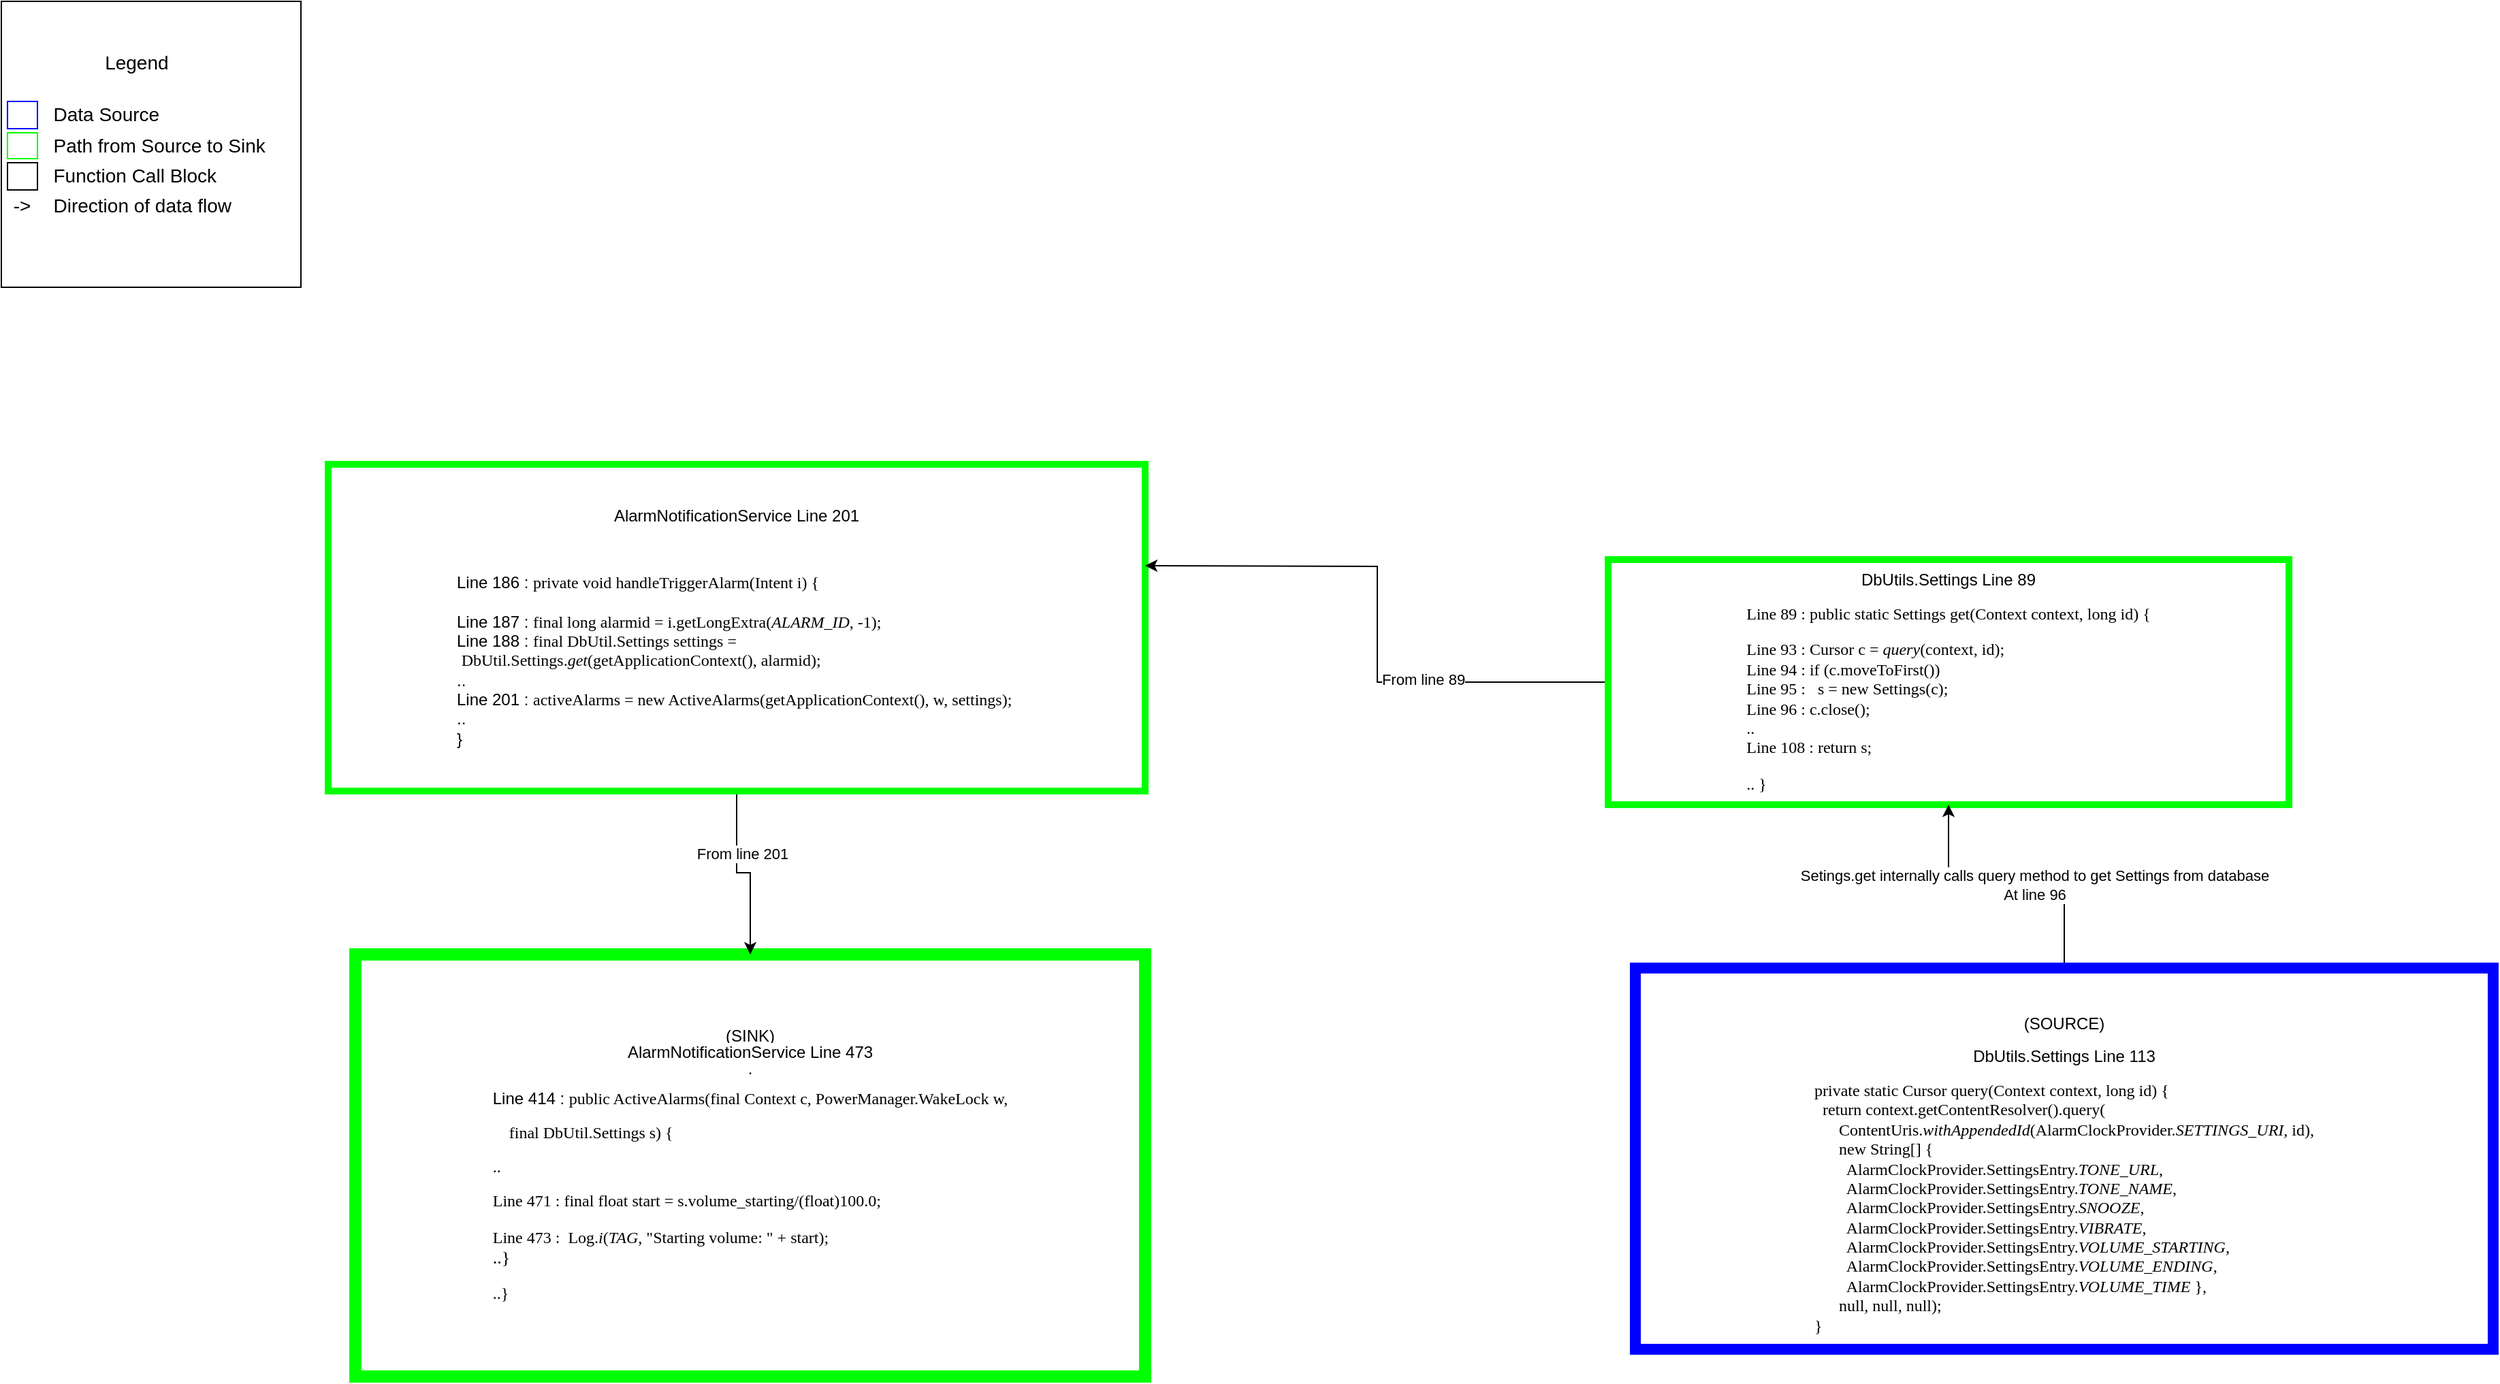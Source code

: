<mxfile version="13.3.9" type="device"><diagram id="G0vPD9HcUubERHVvLz6Z" name="Page-1"><mxGraphModel dx="4610" dy="898" grid="1" gridSize="10" guides="1" tooltips="1" connect="1" arrows="1" fold="1" page="1" pageScale="1" pageWidth="3300" pageHeight="4681" math="0" shadow="0"><root><mxCell id="0"/><mxCell id="1" parent="0"/><mxCell id="h_QS4e8SRoGH1HCcy8L_-1" value="&lt;p style=&quot;line-height: 80%&quot;&gt;&lt;font style=&quot;line-height: 100% ; background-color: rgb(255 , 255 , 255) ; font-size: 12px&quot;&gt;(SINK)&lt;br&gt;AlarmNotificationService Line 473&lt;br&gt;.&lt;/font&gt;&lt;/p&gt;&lt;p style=&quot;text-align: left ; line-height: 80%&quot;&gt;&lt;span style=&quot;background-color: rgb(255 , 255 , 255)&quot;&gt;&lt;font style=&quot;font-size: 12px&quot;&gt;&lt;font style=&quot;font-size: 12px&quot;&gt;Line 414 :&amp;nbsp;&lt;/font&gt;&lt;span style=&quot;font-family: &amp;#34;menlo&amp;#34;&quot;&gt;public &lt;/span&gt;&lt;span style=&quot;font-family: &amp;#34;menlo&amp;#34;&quot;&gt;ActiveAlarms&lt;/span&gt;&lt;span style=&quot;font-family: &amp;#34;menlo&amp;#34;&quot;&gt;(&lt;/span&gt;&lt;span style=&quot;font-family: &amp;#34;menlo&amp;#34;&quot;&gt;final &lt;/span&gt;&lt;span style=&quot;font-family: &amp;#34;menlo&amp;#34;&quot;&gt;Context c&lt;/span&gt;&lt;span style=&quot;font-family: &amp;#34;menlo&amp;#34;&quot;&gt;, &lt;/span&gt;&lt;span style=&quot;font-family: &amp;#34;menlo&amp;#34;&quot;&gt;PowerManager.WakeLock w&lt;/span&gt;&lt;span style=&quot;font-family: &amp;#34;menlo&amp;#34;&quot;&gt;,&lt;/span&gt;&lt;/font&gt;&lt;/span&gt;&lt;/p&gt;&lt;pre style=&quot;text-align: left ; font-family: &amp;#34;menlo&amp;#34;&quot;&gt;&lt;span style=&quot;background-color: rgb(255 , 255 , 255)&quot;&gt;&lt;font style=&quot;font-size: 12px&quot;&gt;    final DbUtil.Settings s) {&lt;br&gt;&lt;/font&gt;&lt;/span&gt;&lt;/pre&gt;&lt;p style=&quot;text-align: left ; line-height: 100%&quot;&gt;&lt;font style=&quot;font-size: 12px&quot;&gt;&lt;span style=&quot;font-family: &amp;#34;menlo&amp;#34; ; background-color: rgb(255 , 255 , 255)&quot;&gt;..&lt;/span&gt;&lt;/font&gt;&lt;/p&gt;&lt;pre style=&quot;text-align: left ; font-family: &amp;#34;menlo&amp;#34;&quot;&gt;&lt;span style=&quot;background-color: rgb(255 , 255 , 255)&quot;&gt;&lt;font style=&quot;font-size: 12px&quot;&gt;&lt;font style=&quot;font-size: 12px&quot;&gt;&lt;font style=&quot;font-size: 12px&quot;&gt;Line 471 : &lt;/font&gt;&lt;/font&gt;final float &lt;span style=&quot;font-family: &amp;#34;menlo&amp;#34;&quot;&gt;start = s.&lt;/span&gt;&lt;span style=&quot;font-family: &amp;#34;menlo&amp;#34;&quot;&gt;volume_starting&lt;/span&gt;&lt;span style=&quot;font-family: &amp;#34;menlo&amp;#34;&quot;&gt;/(&lt;/span&gt;&lt;span style=&quot;font-family: &amp;#34;menlo&amp;#34;&quot;&gt;float&lt;/span&gt;&lt;span style=&quot;font-family: &amp;#34;menlo&amp;#34;&quot;&gt;)&lt;/span&gt;&lt;span style=&quot;font-family: &amp;#34;menlo&amp;#34;&quot;&gt;100.0&lt;/span&gt;&lt;span style=&quot;font-family: &amp;#34;menlo&amp;#34;&quot;&gt;;&lt;/span&gt;&lt;/font&gt;&lt;/span&gt;&lt;/pre&gt;&lt;pre style=&quot;font-family: &amp;#34;menlo&amp;#34;&quot;&gt;&lt;div style=&quot;text-align: left&quot;&gt;&lt;span style=&quot;background-color: rgb(255 , 255 , 255)&quot;&gt;&lt;font style=&quot;font-size: 12px&quot;&gt;&lt;span style=&quot;line-height: 100%&quot;&gt;Line 473 :&amp;nbsp; &lt;/span&gt;&lt;span style=&quot;font-family: &amp;#34;menlo&amp;#34;&quot;&gt;Log.&lt;/span&gt;&lt;span style=&quot;font-family: &amp;#34;menlo&amp;#34; ; font-style: italic&quot;&gt;i&lt;/span&gt;&lt;span style=&quot;font-family: &amp;#34;menlo&amp;#34;&quot;&gt;(&lt;/span&gt;&lt;span style=&quot;font-family: &amp;#34;menlo&amp;#34; ; font-style: italic&quot;&gt;TAG&lt;/span&gt;&lt;span style=&quot;font-family: &amp;#34;menlo&amp;#34;&quot;&gt;, &lt;/span&gt;&lt;span style=&quot;font-family: &amp;#34;menlo&amp;#34;&quot;&gt;&quot;Starting volume: &quot; &lt;/span&gt;&lt;span style=&quot;font-family: &amp;#34;menlo&amp;#34;&quot;&gt;+ start)&lt;/span&gt;&lt;span style=&quot;font-family: &amp;#34;menlo&amp;#34;&quot;&gt;;&lt;/span&gt;&lt;/font&gt;&lt;/span&gt;&lt;/div&gt;&lt;span style=&quot;font-size: 13px ; background-color: rgb(255 , 255 , 255)&quot;&gt;&lt;div style=&quot;text-align: left&quot;&gt;&lt;span&gt;..&lt;/span&gt;&lt;span&gt;}&lt;/span&gt;&lt;br&gt;&lt;/div&gt;&lt;/span&gt;&lt;/pre&gt;&lt;pre style=&quot;text-align: left ; font-family: &amp;#34;menlo&amp;#34;&quot;&gt;&lt;span style=&quot;background-color: rgb(255 , 255 , 255)&quot;&gt;&lt;font style=&quot;font-size: 12px&quot;&gt;&lt;font style=&quot;font-size: 12px&quot;&gt;..&lt;/font&gt;}&lt;/font&gt;&lt;/span&gt;&lt;/pre&gt;&lt;p&gt;&lt;/p&gt;" style="rounded=0;whiteSpace=wrap;html=1;fillColor=none;strokeColor=#00FF00;strokeWidth=9;" parent="1" vertex="1"><mxGeometry x="-2730" y="1830" width="580" height="310" as="geometry"/></mxCell><mxCell id="la5RX-O21xYNG5DHjeic-1" value="&lt;p style=&quot;line-height: 110%&quot;&gt;&lt;/p&gt;&lt;div style=&quot;text-align: center ; font-size: 14px&quot;&gt;&lt;span&gt;&lt;font style=&quot;font-size: 14px&quot;&gt;&lt;br&gt;&lt;/font&gt;&lt;/span&gt;&lt;/div&gt;&lt;div style=&quot;text-align: center ; font-size: 14px&quot;&gt;&lt;span&gt;&lt;font style=&quot;font-size: 14px&quot;&gt;Legend&lt;/font&gt;&lt;/span&gt;&lt;/div&gt;&lt;font style=&quot;font-size: 14px&quot;&gt;&lt;br&gt;&lt;/font&gt;&lt;table style=&quot;font-size: 14px&quot;&gt;&lt;tbody&gt;&lt;tr&gt;&lt;td style=&quot;border: 1px solid rgb(0 , 0 , 255) ; border-collapse: collapse&quot;&gt;&lt;font style=&quot;font-size: 14px&quot;&gt;&amp;nbsp; &amp;nbsp; &amp;nbsp;&lt;/font&gt;&lt;/td&gt;&lt;td&gt;&lt;font style=&quot;font-size: 14px&quot;&gt;&amp;nbsp; Data Source&lt;/font&gt;&lt;/td&gt;&lt;/tr&gt;&lt;tr&gt;&lt;td style=&quot;border: 1px solid rgb(0 , 255 , 0) ; border-collapse: collapse&quot;&gt;&lt;font style=&quot;font-size: 14px&quot;&gt;&lt;br&gt;&lt;/font&gt;&lt;/td&gt;&lt;td&gt;&lt;font style=&quot;font-size: 14px&quot;&gt;&amp;nbsp; Path from Source to Sink&lt;/font&gt;&lt;/td&gt;&lt;/tr&gt;&lt;tr&gt;&lt;td style=&quot;border: 1px solid rgb(0 , 0 , 0) ; border-collapse: collapse&quot;&gt;&lt;font style=&quot;font-size: 14px&quot;&gt;&lt;br&gt;&lt;/font&gt;&lt;/td&gt;&lt;td&gt;&lt;font style=&quot;font-size: 14px&quot;&gt;&amp;nbsp; Function Call Block&lt;/font&gt;&lt;/td&gt;&lt;/tr&gt;&lt;tr&gt;&lt;td&gt;&amp;nbsp;-&amp;gt;&lt;/td&gt;&lt;td&gt;&amp;nbsp; Direction of data flow&lt;/td&gt;&lt;/tr&gt;&lt;/tbody&gt;&lt;/table&gt;&lt;br&gt;&lt;br&gt;&lt;p&gt;&lt;/p&gt;" style="rounded=0;whiteSpace=wrap;html=1;align=left;" parent="1" vertex="1"><mxGeometry x="-2990" y="1130" width="220" height="210" as="geometry"/></mxCell><mxCell id="feL0s6EKZ4Vh4fVnso5g-2" style="edgeStyle=orthogonalEdgeStyle;rounded=0;orthogonalLoop=1;jettySize=auto;html=1;entryX=0.5;entryY=0;entryDx=0;entryDy=0;" parent="1" source="feL0s6EKZ4Vh4fVnso5g-1" target="h_QS4e8SRoGH1HCcy8L_-1" edge="1"><mxGeometry relative="1" as="geometry"/></mxCell><mxCell id="feL0s6EKZ4Vh4fVnso5g-3" value="From line 201" style="edgeLabel;html=1;align=center;verticalAlign=middle;resizable=0;points=[];" parent="feL0s6EKZ4Vh4fVnso5g-2" vertex="1" connectable="0"><mxGeometry x="-0.29" y="4" relative="1" as="geometry"><mxPoint as="offset"/></mxGeometry></mxCell><mxCell id="feL0s6EKZ4Vh4fVnso5g-1" value="&lt;p style=&quot;line-height: 100%&quot;&gt;AlarmNotificationService Line 201&lt;/p&gt;&lt;p style=&quot;line-height: 100%&quot;&gt;&lt;br&gt;&lt;/p&gt;&lt;div&gt;&lt;div style=&quot;text-align: left&quot;&gt;&lt;span style=&quot;background-color: rgb(255 , 255 , 255)&quot;&gt;Line 186 :&amp;nbsp;&lt;/span&gt;&lt;span style=&quot;font-family: &amp;#34;menlo&amp;#34;&quot;&gt;private void &lt;/span&gt;&lt;span style=&quot;font-family: &amp;#34;menlo&amp;#34;&quot;&gt;handleTriggerAlarm&lt;/span&gt;&lt;font face=&quot;menlo&quot;&gt;(Intent i) {&lt;/font&gt;&lt;/div&gt;&lt;div style=&quot;text-align: left&quot;&gt;&lt;span style=&quot;background-color: rgb(255 , 255 , 255)&quot;&gt;&lt;br&gt;&lt;/span&gt;&lt;/div&gt;&lt;div style=&quot;text-align: left&quot;&gt;&lt;span style=&quot;background-color: rgb(255 , 255 , 255)&quot;&gt;Line 187 :&amp;nbsp;&lt;/span&gt;&lt;span style=&quot;font-family: &amp;#34;menlo&amp;#34; ; background-color: rgb(255 , 255 , 255)&quot;&gt;final long &lt;/span&gt;&lt;span style=&quot;font-family: &amp;#34;menlo&amp;#34; ; background-color: rgb(255 , 255 , 255)&quot;&gt;alarmid = i.getLongExtra(&lt;/span&gt;&lt;span style=&quot;font-family: &amp;#34;menlo&amp;#34; ; background-color: rgb(255 , 255 , 255) ; font-style: italic&quot;&gt;ALARM_ID&lt;/span&gt;&lt;span style=&quot;font-family: &amp;#34;menlo&amp;#34; ; background-color: rgb(255 , 255 , 255)&quot;&gt;, &lt;/span&gt;&lt;span style=&quot;font-family: &amp;#34;menlo&amp;#34; ; background-color: rgb(255 , 255 , 255)&quot;&gt;-&lt;/span&gt;&lt;span style=&quot;font-family: &amp;#34;menlo&amp;#34; ; background-color: rgb(255 , 255 , 255)&quot;&gt;1&lt;/span&gt;&lt;span style=&quot;font-family: &amp;#34;menlo&amp;#34; ; background-color: rgb(255 , 255 , 255)&quot;&gt;)&lt;/span&gt;&lt;span style=&quot;font-family: &amp;#34;menlo&amp;#34; ; background-color: rgb(255 , 255 , 255)&quot;&gt;;&lt;/span&gt;&lt;/div&gt;&lt;div style=&quot;text-align: left&quot;&gt;&lt;span style=&quot;background-color: rgb(255 , 255 , 255)&quot;&gt;Line 188 :&amp;nbsp;&lt;/span&gt;&lt;span style=&quot;font-family: &amp;#34;menlo&amp;#34; ; background-color: rgb(255 , 255 , 255)&quot;&gt;final &lt;/span&gt;&lt;span style=&quot;font-family: &amp;#34;menlo&amp;#34; ; background-color: rgb(255 , 255 , 255)&quot;&gt;DbUtil.Settings settings =&amp;nbsp;&lt;/span&gt;&lt;/div&gt;&lt;font face=&quot;menlo&quot;&gt;&lt;span style=&quot;background-color: rgb(248 , 249 , 250)&quot;&gt;&lt;div&gt;&lt;div style=&quot;text-align: left&quot;&gt;&lt;span style=&quot;background-color: rgb(255 , 255 , 255) ; font-family: &amp;#34;helvetica&amp;#34;&quot;&gt;&amp;nbsp;&lt;/span&gt;&lt;span style=&quot;background-color: rgb(255 , 255 , 255)&quot;&gt;DbUtil.Settings.&lt;/span&gt;&lt;span style=&quot;background-color: rgb(255 , 255 , 255) ; font-style: italic&quot;&gt;get&lt;/span&gt;&lt;span style=&quot;background-color: rgb(255 , 255 , 255)&quot;&gt;(getApplicationContext()&lt;/span&gt;&lt;span style=&quot;background-color: rgb(255 , 255 , 255)&quot;&gt;, &lt;/span&gt;&lt;span style=&quot;background-color: rgb(255 , 255 , 255)&quot;&gt;alarmid)&lt;/span&gt;&lt;span style=&quot;background-color: rgb(255 , 255 , 255)&quot;&gt;;&lt;/span&gt;&lt;/div&gt;&lt;span style=&quot;background-color: rgb(255 , 255 , 255) ; font-family: &amp;#34;helvetica&amp;#34;&quot;&gt;&lt;div style=&quot;text-align: left&quot;&gt;..&lt;/div&gt;&lt;/span&gt;&lt;/div&gt;&lt;div style=&quot;text-align: left&quot;&gt;&lt;span style=&quot;background-color: rgb(255 , 255 , 255) ; font-family: &amp;#34;helvetica&amp;#34;&quot;&gt;Line 201 :&amp;nbsp;&lt;/span&gt;&lt;span style=&quot;background-color: rgb(255 , 255 , 255)&quot;&gt;activeAlarms &lt;/span&gt;&lt;span style=&quot;background-color: rgb(255 , 255 , 255)&quot;&gt;= &lt;/span&gt;&lt;span style=&quot;background-color: rgb(255 , 255 , 255)&quot;&gt;new &lt;/span&gt;&lt;span style=&quot;background-color: rgb(255 , 255 , 255)&quot;&gt;ActiveAlarms(getApplicationContext()&lt;/span&gt;&lt;span style=&quot;background-color: rgb(255 , 255 , 255)&quot;&gt;, &lt;/span&gt;&lt;span style=&quot;background-color: rgb(255 , 255 , 255)&quot;&gt;w&lt;/span&gt;&lt;span style=&quot;background-color: rgb(255 , 255 , 255)&quot;&gt;, &lt;/span&gt;&lt;span style=&quot;background-color: rgb(255 , 255 , 255)&quot;&gt;settings)&lt;/span&gt;&lt;span style=&quot;background-color: rgb(255 , 255 , 255)&quot;&gt;;&lt;/span&gt;&lt;span style=&quot;background-color: rgb(255 , 255 , 255) ; font-family: &amp;#34;helvetica&amp;#34;&quot;&gt;&amp;nbsp;&lt;/span&gt;&lt;/div&gt;&lt;div style=&quot;text-align: left&quot;&gt;&lt;span style=&quot;background-color: rgb(255 , 255 , 255) ; font-family: &amp;#34;helvetica&amp;#34;&quot;&gt;..&lt;/span&gt;&lt;/div&gt;&lt;div style=&quot;text-align: left&quot;&gt;&lt;span style=&quot;background-color: rgb(255 , 255 , 255) ; font-family: &amp;#34;helvetica&amp;#34;&quot;&gt;}&lt;/span&gt;&lt;/div&gt;&lt;/span&gt;&lt;/font&gt;&lt;/div&gt;&lt;p&gt;&lt;/p&gt;&lt;p&gt;&lt;/p&gt;" style="rounded=0;whiteSpace=wrap;html=1;strokeColor=#00FF00;strokeWidth=5;" parent="1" vertex="1"><mxGeometry x="-2750" y="1470" width="600" height="240" as="geometry"/></mxCell><mxCell id="feL0s6EKZ4Vh4fVnso5g-4" style="edgeStyle=orthogonalEdgeStyle;rounded=0;orthogonalLoop=1;jettySize=auto;html=1;entryX=1;entryY=0.25;entryDx=0;entryDy=0;" parent="1" source="feL0s6EKZ4Vh4fVnso5g-6" edge="1"><mxGeometry relative="1" as="geometry"><mxPoint x="-2150" y="1544.5" as="targetPoint"/></mxGeometry></mxCell><mxCell id="feL0s6EKZ4Vh4fVnso5g-5" value="From line 89" style="edgeLabel;html=1;align=center;verticalAlign=middle;resizable=0;points=[];" parent="feL0s6EKZ4Vh4fVnso5g-4" vertex="1" connectable="0"><mxGeometry x="-0.359" y="-2" relative="1" as="geometry"><mxPoint as="offset"/></mxGeometry></mxCell><mxCell id="feL0s6EKZ4Vh4fVnso5g-6" value="&lt;p style=&quot;line-height: 100%&quot;&gt;&lt;font style=&quot;font-size: 12px ; background-color: rgb(255 , 255 , 255)&quot;&gt;DbUtils.Settings Line 89&lt;br&gt;&lt;/font&gt;&lt;/p&gt;&lt;pre style=&quot;font-family: &amp;#34;menlo&amp;#34;&quot;&gt;&lt;font style=&quot;font-size: 12px ; background-color: rgb(255 , 255 , 255)&quot;&gt;Line 89 : public static Settings get(Context context, long id) {&lt;/font&gt;&lt;/pre&gt;&lt;pre style=&quot;font-family: &amp;#34;menlo&amp;#34;&quot;&gt;&lt;pre style=&quot;font-family: &amp;#34;menlo&amp;#34;&quot;&gt;&lt;div style=&quot;text-align: left&quot;&gt;&lt;span style=&quot;background-color: rgb(255 , 255 , 255)&quot;&gt;Line 93 : Cursor c = &lt;/span&gt;&lt;span style=&quot;font-style: italic&quot;&gt;query&lt;/span&gt;&lt;span style=&quot;background-color: rgb(255 , 255 , 255)&quot;&gt;(context&lt;/span&gt;&lt;span style=&quot;background-color: rgb(255 , 255 , 255)&quot;&gt;, &lt;/span&gt;&lt;span style=&quot;background-color: rgb(255 , 255 , 255)&quot;&gt;id)&lt;/span&gt;&lt;span style=&quot;background-color: rgb(255 , 255 , 255)&quot;&gt;;&lt;/span&gt;&lt;/div&gt;&lt;font style=&quot;font-size: 12px ; background-color: rgb(255 , 255 , 255)&quot;&gt;&lt;div style=&quot;text-align: left&quot;&gt;&lt;span style=&quot;text-align: center&quot;&gt;Line 94 :&lt;/span&gt;&lt;span style=&quot;text-align: center&quot;&gt;&amp;nbsp;&lt;/span&gt;&lt;span&gt;if &lt;/span&gt;&lt;span&gt;(c.moveToFirst())&lt;/span&gt;&lt;/div&gt;&lt;div style=&quot;text-align: left&quot;&gt;&lt;span style=&quot;text-align: center&quot;&gt;Line 95 :&lt;/span&gt;&lt;span style=&quot;text-align: center&quot;&gt;&amp;nbsp;&lt;/span&gt;&lt;span&gt;&amp;nbsp; s = &lt;/span&gt;&lt;span&gt;new &lt;/span&gt;&lt;span&gt;Settings(c)&lt;/span&gt;&lt;span&gt;;&lt;/span&gt;&lt;/div&gt;&lt;div style=&quot;text-align: left&quot;&gt;&lt;span style=&quot;text-align: center&quot;&gt;Line 96 :&lt;/span&gt;&lt;span style=&quot;text-align: center&quot;&gt;&amp;nbsp;&lt;/span&gt;&lt;span&gt;c.close()&lt;/span&gt;&lt;span&gt;;&lt;/span&gt;&lt;/div&gt;&lt;div style=&quot;text-align: left&quot;&gt;&lt;span&gt;..&lt;br/&gt;Line 108 : return s;&lt;/span&gt;&lt;/div&gt;&lt;/font&gt;&lt;/pre&gt;&lt;/pre&gt;&lt;pre style=&quot;text-align: left ; font-family: &amp;#34;menlo&amp;#34;&quot;&gt;&lt;font style=&quot;font-size: 12px ; background-color: rgb(255 , 255 , 255)&quot;&gt;.. }&lt;/font&gt;&lt;/pre&gt;&lt;p&gt;&lt;/p&gt;" style="rounded=0;whiteSpace=wrap;html=1;strokeWidth=5;strokeColor=#00FF00;" parent="1" vertex="1"><mxGeometry x="-1810" y="1540.0" width="500" height="180" as="geometry"/></mxCell><mxCell id="feL0s6EKZ4Vh4fVnso5g-7" style="edgeStyle=orthogonalEdgeStyle;rounded=0;orthogonalLoop=1;jettySize=auto;html=1;" parent="1" source="feL0s6EKZ4Vh4fVnso5g-9" target="feL0s6EKZ4Vh4fVnso5g-6" edge="1"><mxGeometry relative="1" as="geometry"/></mxCell><mxCell id="feL0s6EKZ4Vh4fVnso5g-8" value="Setings.get internally calls query method to get Settings from database&lt;br&gt;At line 96" style="edgeLabel;html=1;align=center;verticalAlign=middle;resizable=0;points=[];" parent="feL0s6EKZ4Vh4fVnso5g-7" vertex="1" connectable="0"><mxGeometry x="-0.415" y="22" relative="1" as="geometry"><mxPoint x="-22" y="-23" as="offset"/></mxGeometry></mxCell><mxCell id="feL0s6EKZ4Vh4fVnso5g-9" value="&lt;p style=&quot;line-height: 100%&quot;&gt;&lt;font style=&quot;font-size: 12px ; background-color: rgb(255 , 255 , 255)&quot;&gt;&lt;br&gt;&lt;/font&gt;&lt;/p&gt;&lt;p style=&quot;line-height: 100%&quot;&gt;&lt;font style=&quot;font-size: 12px ; background-color: rgb(255 , 255 , 255)&quot;&gt;(SOURCE)&lt;/font&gt;&lt;/p&gt;&lt;p style=&quot;line-height: 100%&quot;&gt;&lt;font style=&quot;font-size: 12px ; background-color: rgb(255 , 255 , 255)&quot;&gt;DbUtils.Settings Line 113&lt;br&gt;&lt;/font&gt;&lt;/p&gt;&lt;pre style=&quot;font-family: &amp;#34;menlo&amp;#34;&quot;&gt;&lt;div style=&quot;text-align: left&quot;&gt;&lt;span style=&quot;background-color: rgb(255 , 255 , 255) ; white-space: normal&quot;&gt;private static Cursor query(Context context, long id) {&lt;/span&gt;&lt;/div&gt;&lt;font style=&quot;font-size: 12px ; background-color: rgb(255 , 255 , 255)&quot;&gt;&lt;div style=&quot;text-align: left&quot;&gt;&lt;span style=&quot;white-space: normal&quot;&gt;&amp;nbsp; return context.getContentResolver().query(&lt;/span&gt;&lt;/div&gt;&lt;div style=&quot;text-align: left&quot;&gt;&lt;span style=&quot;white-space: normal&quot;&gt;&amp;nbsp; &amp;nbsp; &amp;nbsp; ContentUris.&lt;/span&gt;&lt;span style=&quot;white-space: normal ; font-style: italic&quot;&gt;withAppendedId&lt;/span&gt;&lt;span style=&quot;white-space: normal&quot;&gt;(AlarmClockProvider.&lt;/span&gt;&lt;span style=&quot;white-space: normal ; font-style: italic&quot;&gt;SETTINGS_URI&lt;/span&gt;&lt;span style=&quot;white-space: normal&quot;&gt;, id),&lt;/span&gt;&lt;/div&gt;&lt;div style=&quot;text-align: left&quot;&gt;&lt;span style=&quot;white-space: normal&quot;&gt;&amp;nbsp; &amp;nbsp; &amp;nbsp; new String[] {&lt;/span&gt;&lt;/div&gt;&lt;div style=&quot;text-align: left&quot;&gt;&lt;span style=&quot;white-space: normal&quot;&gt;&amp;nbsp; &amp;nbsp; &amp;nbsp; &amp;nbsp; AlarmClockProvider.SettingsEntry.&lt;/span&gt;&lt;span style=&quot;white-space: normal ; font-style: italic&quot;&gt;TONE_URL&lt;/span&gt;&lt;span style=&quot;white-space: normal&quot;&gt;,&lt;/span&gt;&lt;/div&gt;&lt;div style=&quot;text-align: left&quot;&gt;&lt;span style=&quot;white-space: normal&quot;&gt;&amp;nbsp; &amp;nbsp; &amp;nbsp; &amp;nbsp; AlarmClockProvider.SettingsEntry.&lt;/span&gt;&lt;span style=&quot;white-space: normal ; font-style: italic&quot;&gt;TONE_NAME&lt;/span&gt;&lt;span style=&quot;white-space: normal&quot;&gt;,&lt;/span&gt;&lt;/div&gt;&lt;div style=&quot;text-align: left&quot;&gt;&lt;span style=&quot;white-space: normal&quot;&gt;&amp;nbsp; &amp;nbsp; &amp;nbsp; &amp;nbsp; AlarmClockProvider.SettingsEntry.&lt;/span&gt;&lt;span style=&quot;white-space: normal ; font-style: italic&quot;&gt;SNOOZE&lt;/span&gt;&lt;span style=&quot;white-space: normal&quot;&gt;,&lt;/span&gt;&lt;/div&gt;&lt;div style=&quot;text-align: left&quot;&gt;&lt;span style=&quot;white-space: normal&quot;&gt;&amp;nbsp; &amp;nbsp; &amp;nbsp; &amp;nbsp; AlarmClockProvider.SettingsEntry.&lt;/span&gt;&lt;span style=&quot;white-space: normal ; font-style: italic&quot;&gt;VIBRATE&lt;/span&gt;&lt;span style=&quot;white-space: normal&quot;&gt;,&lt;/span&gt;&lt;/div&gt;&lt;div style=&quot;text-align: left&quot;&gt;&lt;span style=&quot;white-space: normal&quot;&gt;&amp;nbsp; &amp;nbsp; &amp;nbsp; &amp;nbsp; AlarmClockProvider.SettingsEntry.&lt;/span&gt;&lt;span style=&quot;white-space: normal ; font-style: italic&quot;&gt;VOLUME_STARTING&lt;/span&gt;&lt;span style=&quot;white-space: normal&quot;&gt;,&lt;/span&gt;&lt;/div&gt;&lt;div style=&quot;text-align: left&quot;&gt;&lt;span style=&quot;white-space: normal&quot;&gt;&amp;nbsp; &amp;nbsp; &amp;nbsp; &amp;nbsp; AlarmClockProvider.SettingsEntry.&lt;/span&gt;&lt;span style=&quot;white-space: normal ; font-style: italic&quot;&gt;VOLUME_ENDING&lt;/span&gt;&lt;span style=&quot;white-space: normal&quot;&gt;,&lt;/span&gt;&lt;/div&gt;&lt;div style=&quot;text-align: left&quot;&gt;&lt;span style=&quot;white-space: normal&quot;&gt;&amp;nbsp; &amp;nbsp; &amp;nbsp; &amp;nbsp; AlarmClockProvider.SettingsEntry.&lt;/span&gt;&lt;span style=&quot;white-space: normal ; font-style: italic&quot;&gt;VOLUME_TIME &lt;/span&gt;&lt;span style=&quot;white-space: normal&quot;&gt;},&lt;/span&gt;&lt;/div&gt;&lt;div style=&quot;text-align: left&quot;&gt;&lt;span style=&quot;white-space: normal&quot;&gt;&amp;nbsp; &amp;nbsp; &amp;nbsp; null, null, null);&lt;/span&gt;&lt;/div&gt;&lt;div style=&quot;text-align: left&quot;&gt;&lt;span style=&quot;white-space: normal&quot;&gt;}&lt;/span&gt;&lt;/div&gt;&lt;/font&gt;&lt;/pre&gt;&lt;p&gt;&lt;/p&gt;" style="rounded=0;whiteSpace=wrap;html=1;strokeWidth=8;strokeColor=#0000FF;" parent="1" vertex="1"><mxGeometry x="-1790" y="1840" width="630" height="280" as="geometry"/></mxCell></root></mxGraphModel></diagram></mxfile>